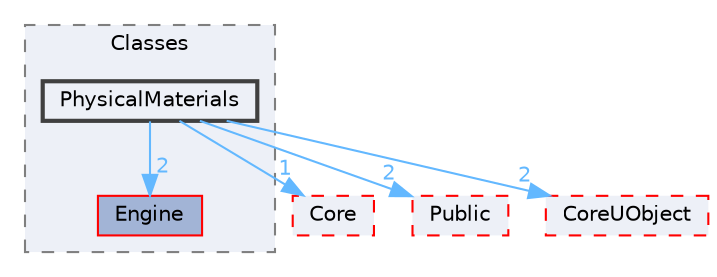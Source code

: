 digraph "PhysicalMaterials"
{
 // INTERACTIVE_SVG=YES
 // LATEX_PDF_SIZE
  bgcolor="transparent";
  edge [fontname=Helvetica,fontsize=10,labelfontname=Helvetica,labelfontsize=10];
  node [fontname=Helvetica,fontsize=10,shape=box,height=0.2,width=0.4];
  compound=true
  subgraph clusterdir_0ed647eebe6ffcaa496d3842b7cec6ce {
    graph [ bgcolor="#edf0f7", pencolor="grey50", label="Classes", fontname=Helvetica,fontsize=10 style="filled,dashed", URL="dir_0ed647eebe6ffcaa496d3842b7cec6ce.html",tooltip=""]
  dir_275ee67e3d4a14e20f43a2d02c6b328e [label="Engine", fillcolor="#a2b4d6", color="red", style="filled", URL="dir_275ee67e3d4a14e20f43a2d02c6b328e.html",tooltip=""];
  dir_e6ec6f52a5fc53c71566ecd5ec98173f [label="PhysicalMaterials", fillcolor="#edf0f7", color="grey25", style="filled,bold", URL="dir_e6ec6f52a5fc53c71566ecd5ec98173f.html",tooltip=""];
  }
  dir_0e6cddcc9caa1238c7f3774224afaa45 [label="Core", fillcolor="#edf0f7", color="red", style="filled,dashed", URL="dir_0e6cddcc9caa1238c7f3774224afaa45.html",tooltip=""];
  dir_1d06a51bfc871a6a1823440d0d72725c [label="Public", fillcolor="#edf0f7", color="red", style="filled,dashed", URL="dir_1d06a51bfc871a6a1823440d0d72725c.html",tooltip=""];
  dir_4c499e5e32e2b4479ad7e552df73eeae [label="CoreUObject", fillcolor="#edf0f7", color="red", style="filled,dashed", URL="dir_4c499e5e32e2b4479ad7e552df73eeae.html",tooltip=""];
  dir_e6ec6f52a5fc53c71566ecd5ec98173f->dir_0e6cddcc9caa1238c7f3774224afaa45 [headlabel="1", labeldistance=1.5 headhref="dir_000731_000266.html" href="dir_000731_000266.html" color="steelblue1" fontcolor="steelblue1"];
  dir_e6ec6f52a5fc53c71566ecd5ec98173f->dir_1d06a51bfc871a6a1823440d0d72725c [headlabel="2", labeldistance=1.5 headhref="dir_000731_000935.html" href="dir_000731_000935.html" color="steelblue1" fontcolor="steelblue1"];
  dir_e6ec6f52a5fc53c71566ecd5ec98173f->dir_275ee67e3d4a14e20f43a2d02c6b328e [headlabel="2", labeldistance=1.5 headhref="dir_000731_000367.html" href="dir_000731_000367.html" color="steelblue1" fontcolor="steelblue1"];
  dir_e6ec6f52a5fc53c71566ecd5ec98173f->dir_4c499e5e32e2b4479ad7e552df73eeae [headlabel="2", labeldistance=1.5 headhref="dir_000731_000268.html" href="dir_000731_000268.html" color="steelblue1" fontcolor="steelblue1"];
}
